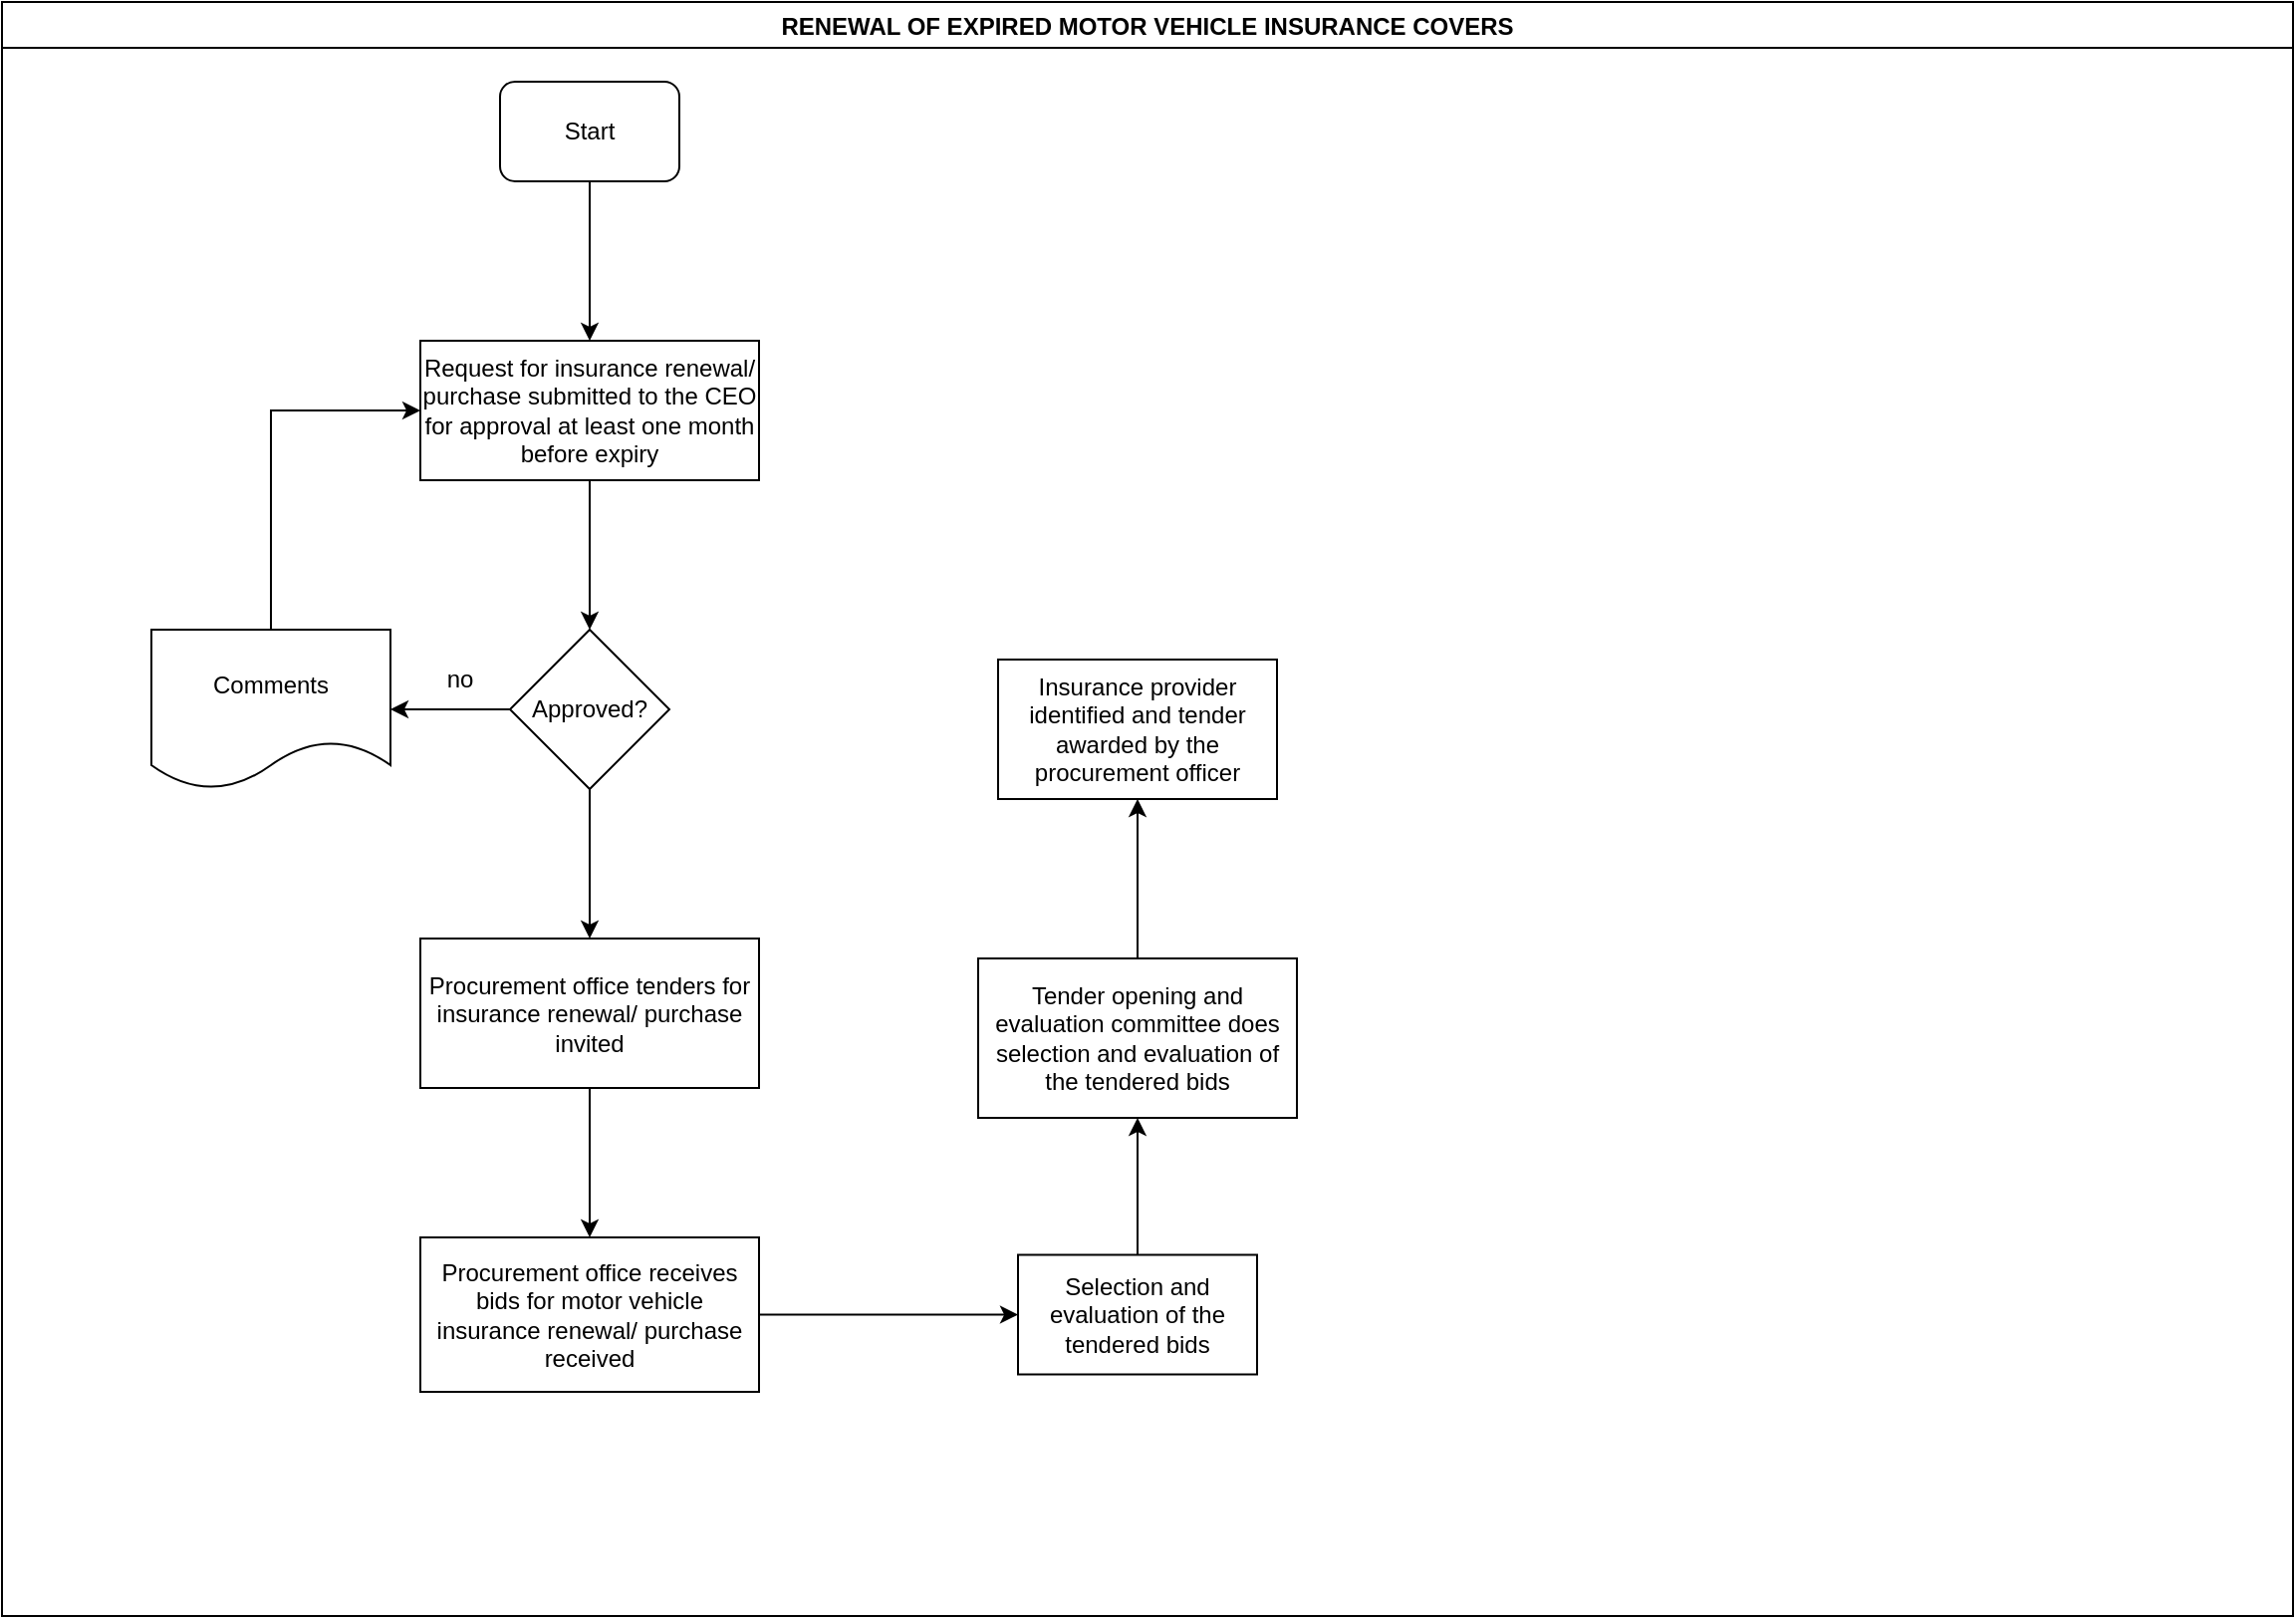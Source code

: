 <mxfile version="14.1.8" type="github">
  <diagram id="iqVK5lA826jD5fNl6_VV" name="Page-1">
    <mxGraphModel dx="1038" dy="547" grid="1" gridSize="10" guides="1" tooltips="1" connect="1" arrows="1" fold="1" page="1" pageScale="1" pageWidth="1169" pageHeight="827" math="0" shadow="0">
      <root>
        <mxCell id="0" />
        <mxCell id="1" parent="0" />
        <mxCell id="e-Jlp6g5yajtnd1_zxyd-1" value="RENEWAL OF EXPIRED MOTOR VEHICLE INSURANCE COVERS" style="swimlane;" vertex="1" parent="1">
          <mxGeometry x="10" y="10" width="1150" height="810" as="geometry" />
        </mxCell>
        <mxCell id="e-Jlp6g5yajtnd1_zxyd-2" value="Start" style="rounded=1;whiteSpace=wrap;html=1;" vertex="1" parent="e-Jlp6g5yajtnd1_zxyd-1">
          <mxGeometry x="250" y="40" width="90" height="50" as="geometry" />
        </mxCell>
        <mxCell id="e-Jlp6g5yajtnd1_zxyd-5" value="Request for insurance renewal/ purchase submitted to the CEO for approval at least one month before expiry" style="rounded=0;whiteSpace=wrap;html=1;" vertex="1" parent="e-Jlp6g5yajtnd1_zxyd-1">
          <mxGeometry x="210" y="170" width="170" height="70" as="geometry" />
        </mxCell>
        <mxCell id="e-Jlp6g5yajtnd1_zxyd-4" value="" style="edgeStyle=orthogonalEdgeStyle;rounded=0;orthogonalLoop=1;jettySize=auto;html=1;" edge="1" parent="e-Jlp6g5yajtnd1_zxyd-1" source="e-Jlp6g5yajtnd1_zxyd-2" target="e-Jlp6g5yajtnd1_zxyd-5">
          <mxGeometry relative="1" as="geometry">
            <mxPoint x="295" y="165" as="targetPoint" />
          </mxGeometry>
        </mxCell>
        <mxCell id="e-Jlp6g5yajtnd1_zxyd-12" value="no" style="text;html=1;strokeColor=none;fillColor=none;align=center;verticalAlign=middle;whiteSpace=wrap;rounded=0;" vertex="1" parent="e-Jlp6g5yajtnd1_zxyd-1">
          <mxGeometry x="210" y="330" width="40" height="20" as="geometry" />
        </mxCell>
        <mxCell id="e-Jlp6g5yajtnd1_zxyd-13" value="Procurement office tenders for insurance renewal/ purchase invited" style="whiteSpace=wrap;html=1;rounded=0;" vertex="1" parent="e-Jlp6g5yajtnd1_zxyd-1">
          <mxGeometry x="210" y="470" width="170" height="75" as="geometry" />
        </mxCell>
        <mxCell id="e-Jlp6g5yajtnd1_zxyd-15" value="Procurement office receives bids for motor vehicle insurance renewal/ purchase received" style="whiteSpace=wrap;html=1;rounded=0;" vertex="1" parent="e-Jlp6g5yajtnd1_zxyd-1">
          <mxGeometry x="210" y="620" width="170" height="77.5" as="geometry" />
        </mxCell>
        <mxCell id="e-Jlp6g5yajtnd1_zxyd-16" value="" style="edgeStyle=orthogonalEdgeStyle;rounded=0;orthogonalLoop=1;jettySize=auto;html=1;" edge="1" parent="e-Jlp6g5yajtnd1_zxyd-1" source="e-Jlp6g5yajtnd1_zxyd-13" target="e-Jlp6g5yajtnd1_zxyd-15">
          <mxGeometry relative="1" as="geometry" />
        </mxCell>
        <mxCell id="e-Jlp6g5yajtnd1_zxyd-17" value="Selection and evaluation of the tendered bids" style="whiteSpace=wrap;html=1;rounded=0;" vertex="1" parent="e-Jlp6g5yajtnd1_zxyd-1">
          <mxGeometry x="510" y="628.75" width="120" height="60" as="geometry" />
        </mxCell>
        <mxCell id="e-Jlp6g5yajtnd1_zxyd-18" value="" style="edgeStyle=orthogonalEdgeStyle;rounded=0;orthogonalLoop=1;jettySize=auto;html=1;" edge="1" parent="e-Jlp6g5yajtnd1_zxyd-1" source="e-Jlp6g5yajtnd1_zxyd-15" target="e-Jlp6g5yajtnd1_zxyd-17">
          <mxGeometry relative="1" as="geometry" />
        </mxCell>
        <mxCell id="e-Jlp6g5yajtnd1_zxyd-9" value="" style="edgeStyle=orthogonalEdgeStyle;rounded=0;orthogonalLoop=1;jettySize=auto;html=1;" edge="1" parent="1" source="e-Jlp6g5yajtnd1_zxyd-6" target="e-Jlp6g5yajtnd1_zxyd-8">
          <mxGeometry relative="1" as="geometry" />
        </mxCell>
        <mxCell id="e-Jlp6g5yajtnd1_zxyd-14" value="" style="edgeStyle=orthogonalEdgeStyle;rounded=0;orthogonalLoop=1;jettySize=auto;html=1;" edge="1" parent="1" source="e-Jlp6g5yajtnd1_zxyd-6" target="e-Jlp6g5yajtnd1_zxyd-13">
          <mxGeometry relative="1" as="geometry" />
        </mxCell>
        <mxCell id="e-Jlp6g5yajtnd1_zxyd-6" value="Approved?" style="rhombus;whiteSpace=wrap;html=1;rounded=0;" vertex="1" parent="1">
          <mxGeometry x="265" y="325" width="80" height="80" as="geometry" />
        </mxCell>
        <mxCell id="e-Jlp6g5yajtnd1_zxyd-7" value="" style="edgeStyle=orthogonalEdgeStyle;rounded=0;orthogonalLoop=1;jettySize=auto;html=1;" edge="1" parent="1" source="e-Jlp6g5yajtnd1_zxyd-5" target="e-Jlp6g5yajtnd1_zxyd-6">
          <mxGeometry relative="1" as="geometry" />
        </mxCell>
        <mxCell id="e-Jlp6g5yajtnd1_zxyd-11" value="" style="edgeStyle=orthogonalEdgeStyle;rounded=0;orthogonalLoop=1;jettySize=auto;html=1;entryX=0;entryY=0.5;entryDx=0;entryDy=0;" edge="1" parent="1" source="e-Jlp6g5yajtnd1_zxyd-8" target="e-Jlp6g5yajtnd1_zxyd-5">
          <mxGeometry relative="1" as="geometry">
            <mxPoint x="145" y="245" as="targetPoint" />
            <Array as="points">
              <mxPoint x="145" y="215" />
            </Array>
          </mxGeometry>
        </mxCell>
        <mxCell id="e-Jlp6g5yajtnd1_zxyd-8" value="Comments" style="shape=document;whiteSpace=wrap;html=1;boundedLbl=1;rounded=0;" vertex="1" parent="1">
          <mxGeometry x="85" y="325" width="120" height="80" as="geometry" />
        </mxCell>
        <mxCell id="e-Jlp6g5yajtnd1_zxyd-22" value="" style="edgeStyle=orthogonalEdgeStyle;rounded=0;orthogonalLoop=1;jettySize=auto;html=1;" edge="1" parent="1" source="e-Jlp6g5yajtnd1_zxyd-19" target="e-Jlp6g5yajtnd1_zxyd-21">
          <mxGeometry relative="1" as="geometry" />
        </mxCell>
        <mxCell id="e-Jlp6g5yajtnd1_zxyd-19" value="Tender opening and evaluation committee does selection and evaluation of the tendered bids" style="whiteSpace=wrap;html=1;rounded=0;" vertex="1" parent="1">
          <mxGeometry x="500" y="490" width="160" height="80" as="geometry" />
        </mxCell>
        <mxCell id="e-Jlp6g5yajtnd1_zxyd-20" value="" style="edgeStyle=orthogonalEdgeStyle;rounded=0;orthogonalLoop=1;jettySize=auto;html=1;" edge="1" parent="1" source="e-Jlp6g5yajtnd1_zxyd-17" target="e-Jlp6g5yajtnd1_zxyd-19">
          <mxGeometry relative="1" as="geometry" />
        </mxCell>
        <mxCell id="e-Jlp6g5yajtnd1_zxyd-21" value="Insurance provider identified and tender awarded by the procurement officer" style="whiteSpace=wrap;html=1;rounded=0;" vertex="1" parent="1">
          <mxGeometry x="510" y="340" width="140" height="70" as="geometry" />
        </mxCell>
      </root>
    </mxGraphModel>
  </diagram>
</mxfile>

